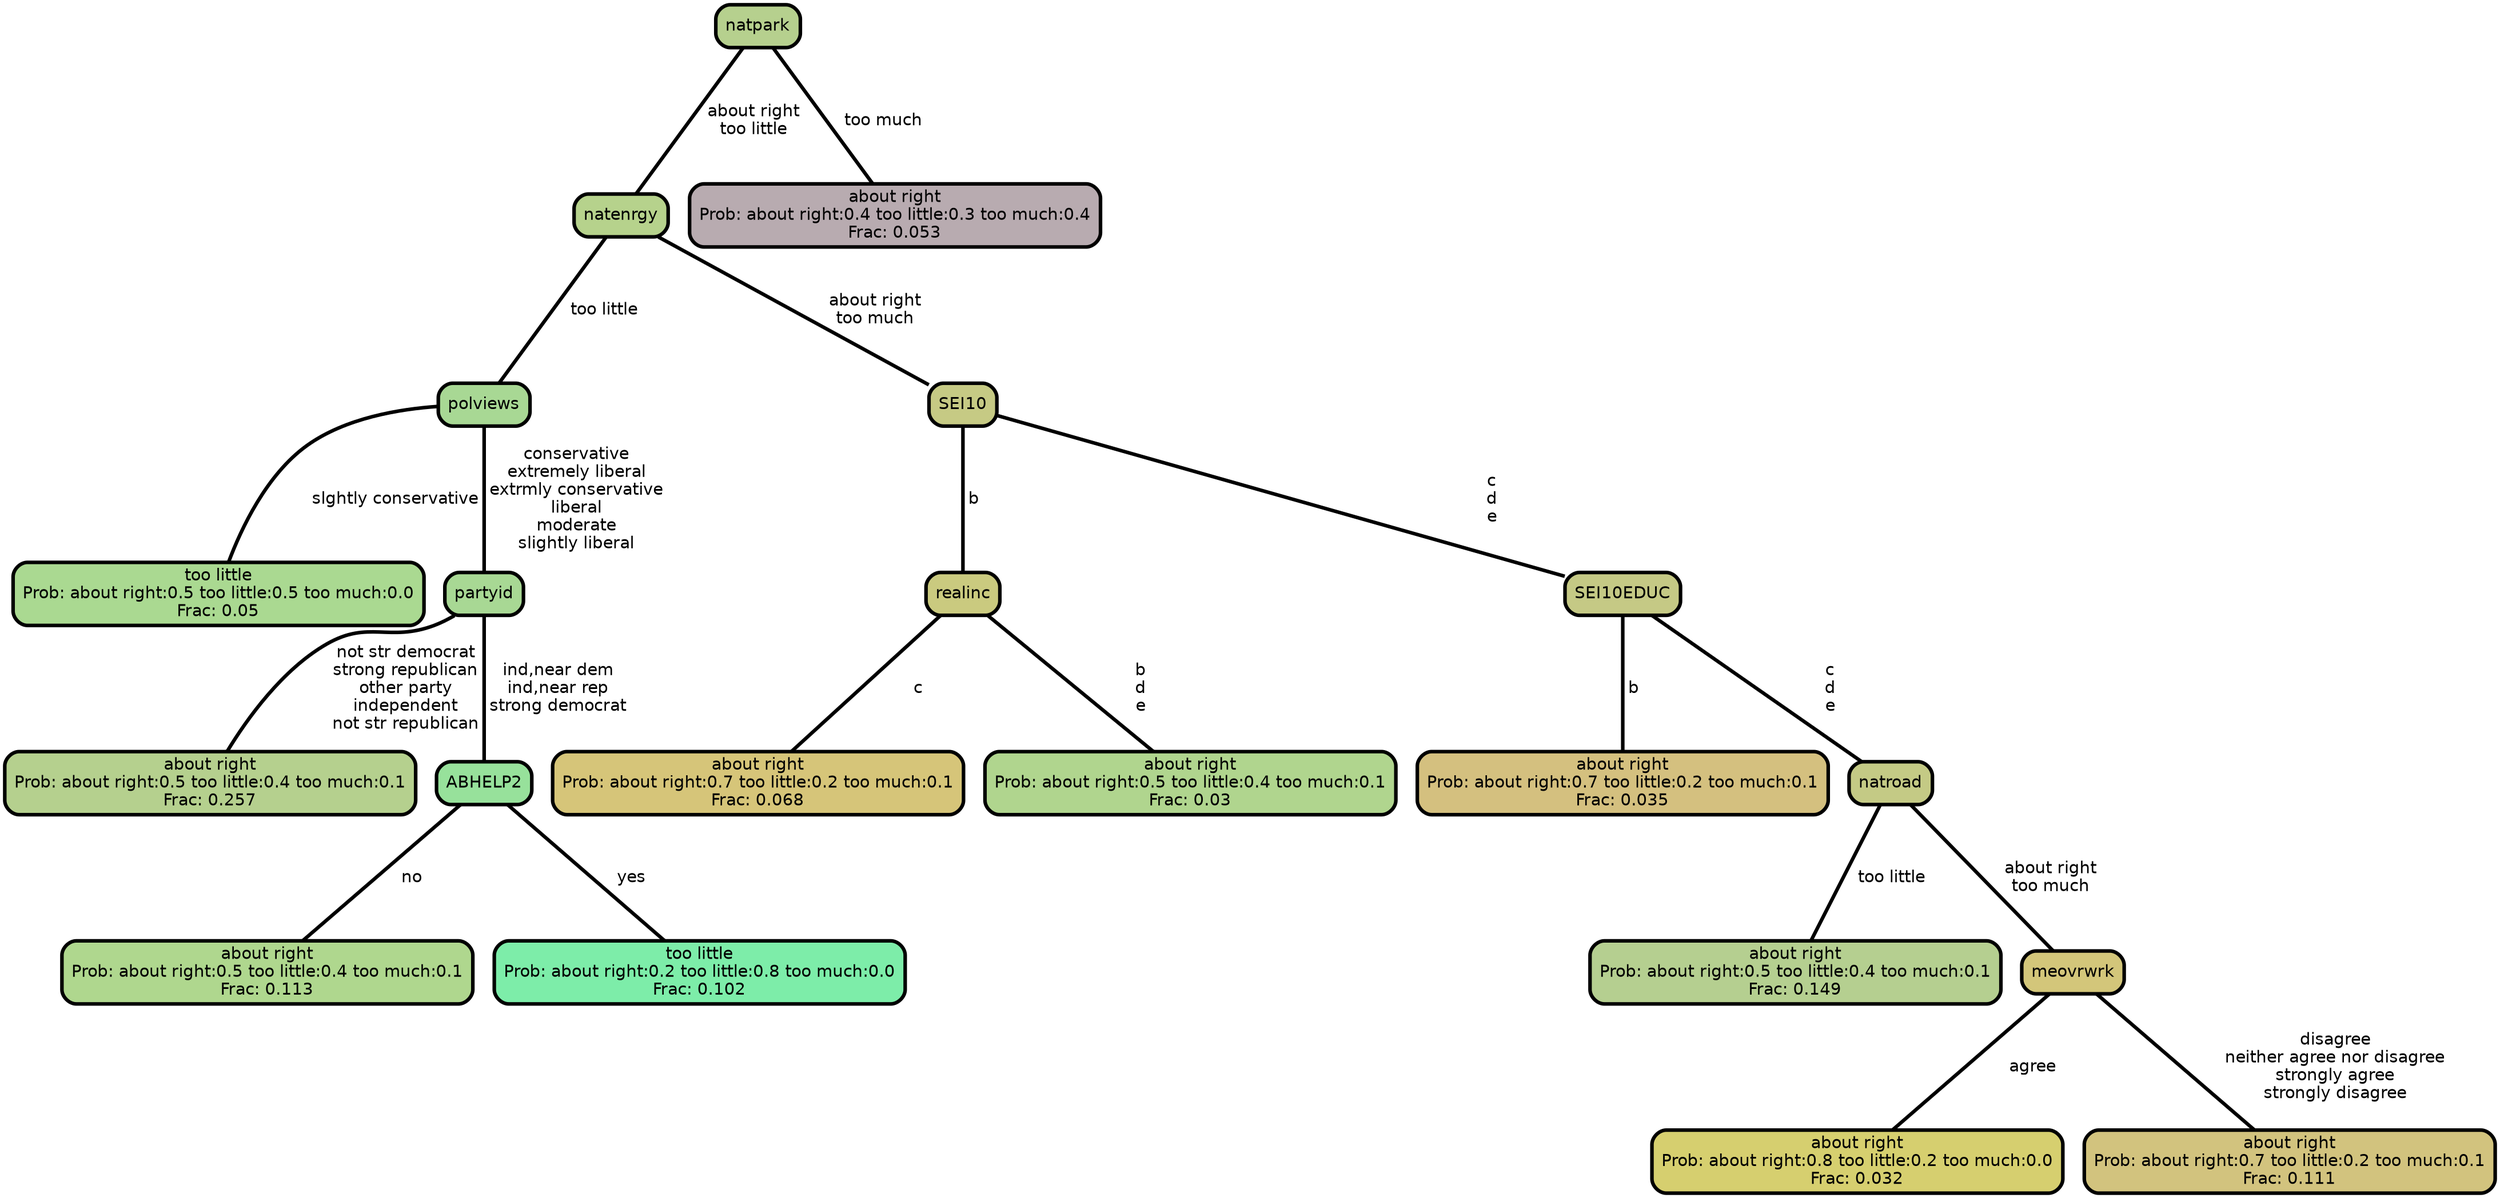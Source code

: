 graph Tree {
node [shape=box, style="filled, rounded",color="black",penwidth="3",fontcolor="black",                 fontname=helvetica] ;
graph [ranksep="0 equally", splines=straight,                 bgcolor=transparent, dpi=200] ;
edge [fontname=helvetica, color=black] ;
0 [label="too little
Prob: about right:0.5 too little:0.5 too much:0.0
Frac: 0.05", fillcolor="#aad991"] ;
1 [label="polviews", fillcolor="#a8d894"] ;
2 [label="about right
Prob: about right:0.5 too little:0.4 too much:0.1
Frac: 0.257", fillcolor="#b5d08e"] ;
3 [label="partyid", fillcolor="#a8d894"] ;
4 [label="about right
Prob: about right:0.5 too little:0.4 too much:0.1
Frac: 0.113", fillcolor="#afd78e"] ;
5 [label="ABHELP2", fillcolor="#97e19b"] ;
6 [label="too little
Prob: about right:0.2 too little:0.8 too much:0.0
Frac: 0.102", fillcolor="#7deda9"] ;
7 [label="natenrgy", fillcolor="#b6d28c"] ;
8 [label="about right
Prob: about right:0.7 too little:0.2 too much:0.1
Frac: 0.068", fillcolor="#d6c579"] ;
9 [label="realinc", fillcolor="#caca7f"] ;
10 [label="about right
Prob: about right:0.5 too little:0.4 too much:0.1
Frac: 0.03", fillcolor="#b0d58e"] ;
11 [label="SEI10", fillcolor="#c6ca84"] ;
12 [label="about right
Prob: about right:0.7 too little:0.2 too much:0.1
Frac: 0.035", fillcolor="#d4c07f"] ;
13 [label="SEI10EDUC", fillcolor="#c5c985"] ;
14 [label="about right
Prob: about right:0.5 too little:0.4 too much:0.1
Frac: 0.149", fillcolor="#b5cf90"] ;
15 [label="natroad", fillcolor="#c4ca85"] ;
16 [label="about right
Prob: about right:0.8 too little:0.2 too much:0.0
Frac: 0.032", fillcolor="#d6cf6f"] ;
17 [label="meovrwrk", fillcolor="#d3c67a"] ;
18 [label="about right
Prob: about right:0.7 too little:0.2 too much:0.1
Frac: 0.111", fillcolor="#d2c37e"] ;
19 [label="natpark", fillcolor="#b6d08e"] ;
20 [label="about right
Prob: about right:0.4 too little:0.3 too much:0.4
Frac: 0.053", fillcolor="#b8abb0"] ;
1 -- 0 [label=" slghtly conservative",penwidth=3] ;
1 -- 3 [label=" conservative\n extremely liberal\n extrmly conservative\n liberal\n moderate\n slightly liberal",penwidth=3] ;
3 -- 2 [label=" not str democrat\n strong republican\n other party\n independent\n not str republican",penwidth=3] ;
3 -- 5 [label=" ind,near dem\n ind,near rep\n strong democrat",penwidth=3] ;
5 -- 4 [label=" no",penwidth=3] ;
5 -- 6 [label=" yes",penwidth=3] ;
7 -- 1 [label=" too little",penwidth=3] ;
7 -- 11 [label=" about right\n too much",penwidth=3] ;
9 -- 8 [label=" c",penwidth=3] ;
9 -- 10 [label=" b\n d\n e",penwidth=3] ;
11 -- 9 [label=" b",penwidth=3] ;
11 -- 13 [label=" c\n d\n e",penwidth=3] ;
13 -- 12 [label=" b",penwidth=3] ;
13 -- 15 [label=" c\n d\n e",penwidth=3] ;
15 -- 14 [label=" too little",penwidth=3] ;
15 -- 17 [label=" about right\n too much",penwidth=3] ;
17 -- 16 [label=" agree",penwidth=3] ;
17 -- 18 [label=" disagree\n neither agree nor disagree\n strongly agree\n strongly disagree",penwidth=3] ;
19 -- 7 [label=" about right\n too little",penwidth=3] ;
19 -- 20 [label=" too much",penwidth=3] ;
{rank = same;}}